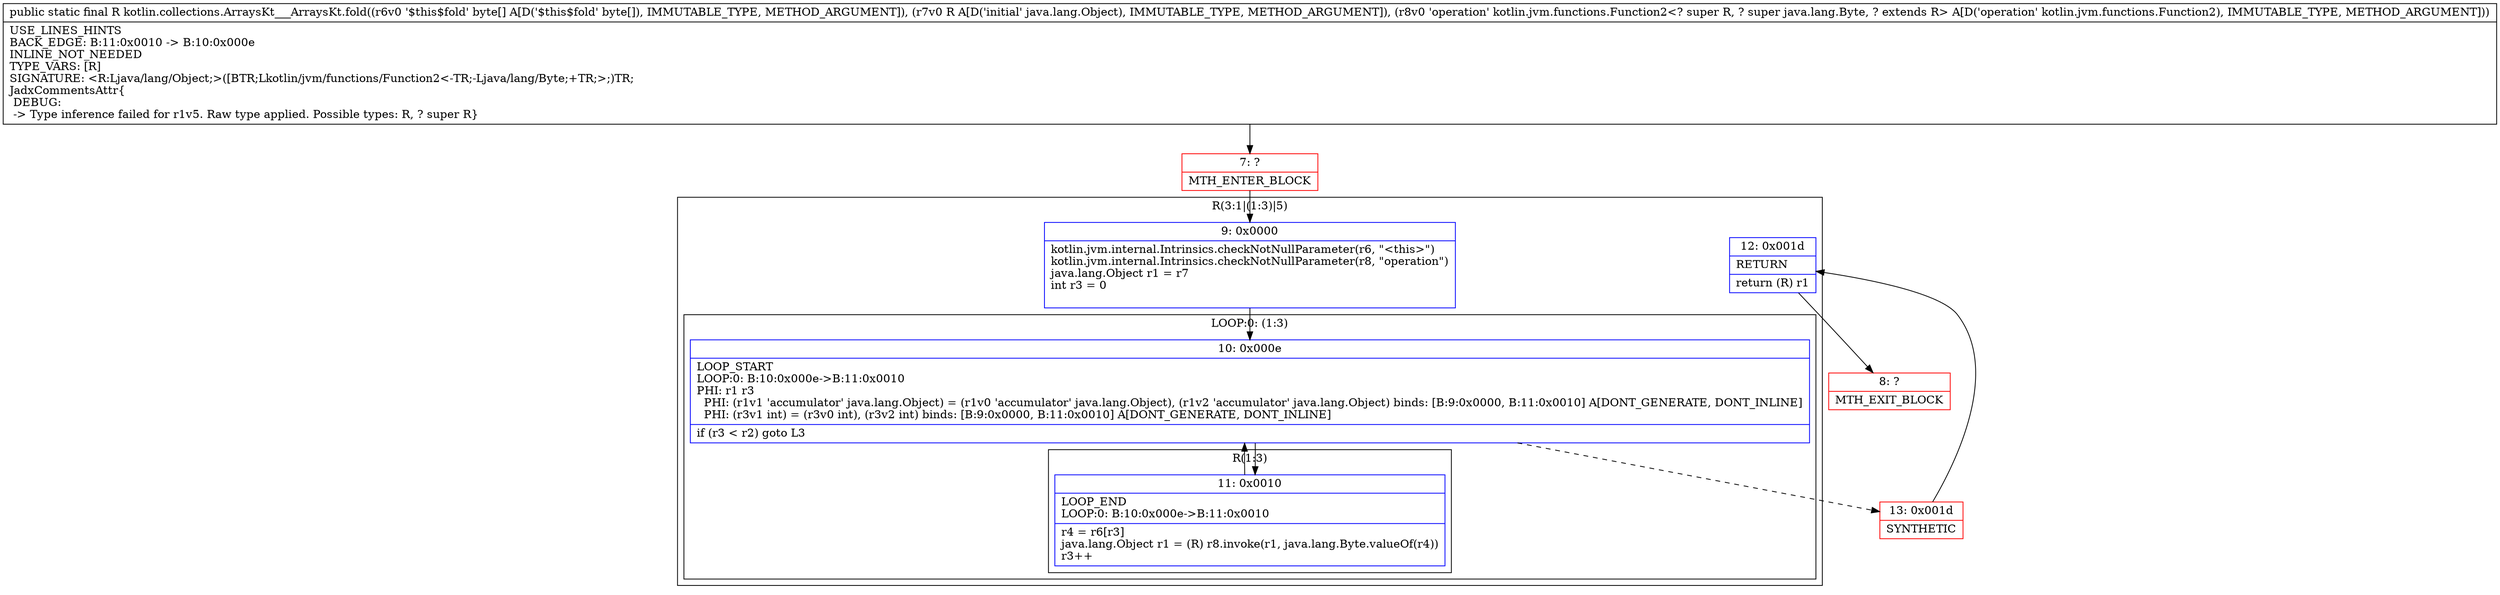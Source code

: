 digraph "CFG forkotlin.collections.ArraysKt___ArraysKt.fold([BLjava\/lang\/Object;Lkotlin\/jvm\/functions\/Function2;)Ljava\/lang\/Object;" {
subgraph cluster_Region_854827452 {
label = "R(3:1|(1:3)|5)";
node [shape=record,color=blue];
Node_9 [shape=record,label="{9\:\ 0x0000|kotlin.jvm.internal.Intrinsics.checkNotNullParameter(r6, \"\<this\>\")\lkotlin.jvm.internal.Intrinsics.checkNotNullParameter(r8, \"operation\")\ljava.lang.Object r1 = r7\lint r3 = 0\l\l}"];
subgraph cluster_LoopRegion_1392535008 {
label = "LOOP:0: (1:3)";
node [shape=record,color=blue];
Node_10 [shape=record,label="{10\:\ 0x000e|LOOP_START\lLOOP:0: B:10:0x000e\-\>B:11:0x0010\lPHI: r1 r3 \l  PHI: (r1v1 'accumulator' java.lang.Object) = (r1v0 'accumulator' java.lang.Object), (r1v2 'accumulator' java.lang.Object) binds: [B:9:0x0000, B:11:0x0010] A[DONT_GENERATE, DONT_INLINE]\l  PHI: (r3v1 int) = (r3v0 int), (r3v2 int) binds: [B:9:0x0000, B:11:0x0010] A[DONT_GENERATE, DONT_INLINE]\l|if (r3 \< r2) goto L3\l}"];
subgraph cluster_Region_822156937 {
label = "R(1:3)";
node [shape=record,color=blue];
Node_11 [shape=record,label="{11\:\ 0x0010|LOOP_END\lLOOP:0: B:10:0x000e\-\>B:11:0x0010\l|r4 = r6[r3]\ljava.lang.Object r1 = (R) r8.invoke(r1, java.lang.Byte.valueOf(r4))\lr3++\l}"];
}
}
Node_12 [shape=record,label="{12\:\ 0x001d|RETURN\l|return (R) r1\l}"];
}
Node_7 [shape=record,color=red,label="{7\:\ ?|MTH_ENTER_BLOCK\l}"];
Node_13 [shape=record,color=red,label="{13\:\ 0x001d|SYNTHETIC\l}"];
Node_8 [shape=record,color=red,label="{8\:\ ?|MTH_EXIT_BLOCK\l}"];
MethodNode[shape=record,label="{public static final R kotlin.collections.ArraysKt___ArraysKt.fold((r6v0 '$this$fold' byte[] A[D('$this$fold' byte[]), IMMUTABLE_TYPE, METHOD_ARGUMENT]), (r7v0 R A[D('initial' java.lang.Object), IMMUTABLE_TYPE, METHOD_ARGUMENT]), (r8v0 'operation' kotlin.jvm.functions.Function2\<? super R, ? super java.lang.Byte, ? extends R\> A[D('operation' kotlin.jvm.functions.Function2), IMMUTABLE_TYPE, METHOD_ARGUMENT]))  | USE_LINES_HINTS\lBACK_EDGE: B:11:0x0010 \-\> B:10:0x000e\lINLINE_NOT_NEEDED\lTYPE_VARS: [R]\lSIGNATURE: \<R:Ljava\/lang\/Object;\>([BTR;Lkotlin\/jvm\/functions\/Function2\<\-TR;\-Ljava\/lang\/Byte;+TR;\>;)TR;\lJadxCommentsAttr\{\l DEBUG: \l \-\> Type inference failed for r1v5. Raw type applied. Possible types: R, ? super R\}\l}"];
MethodNode -> Node_7;Node_9 -> Node_10;
Node_10 -> Node_11;
Node_10 -> Node_13[style=dashed];
Node_11 -> Node_10;
Node_12 -> Node_8;
Node_7 -> Node_9;
Node_13 -> Node_12;
}

